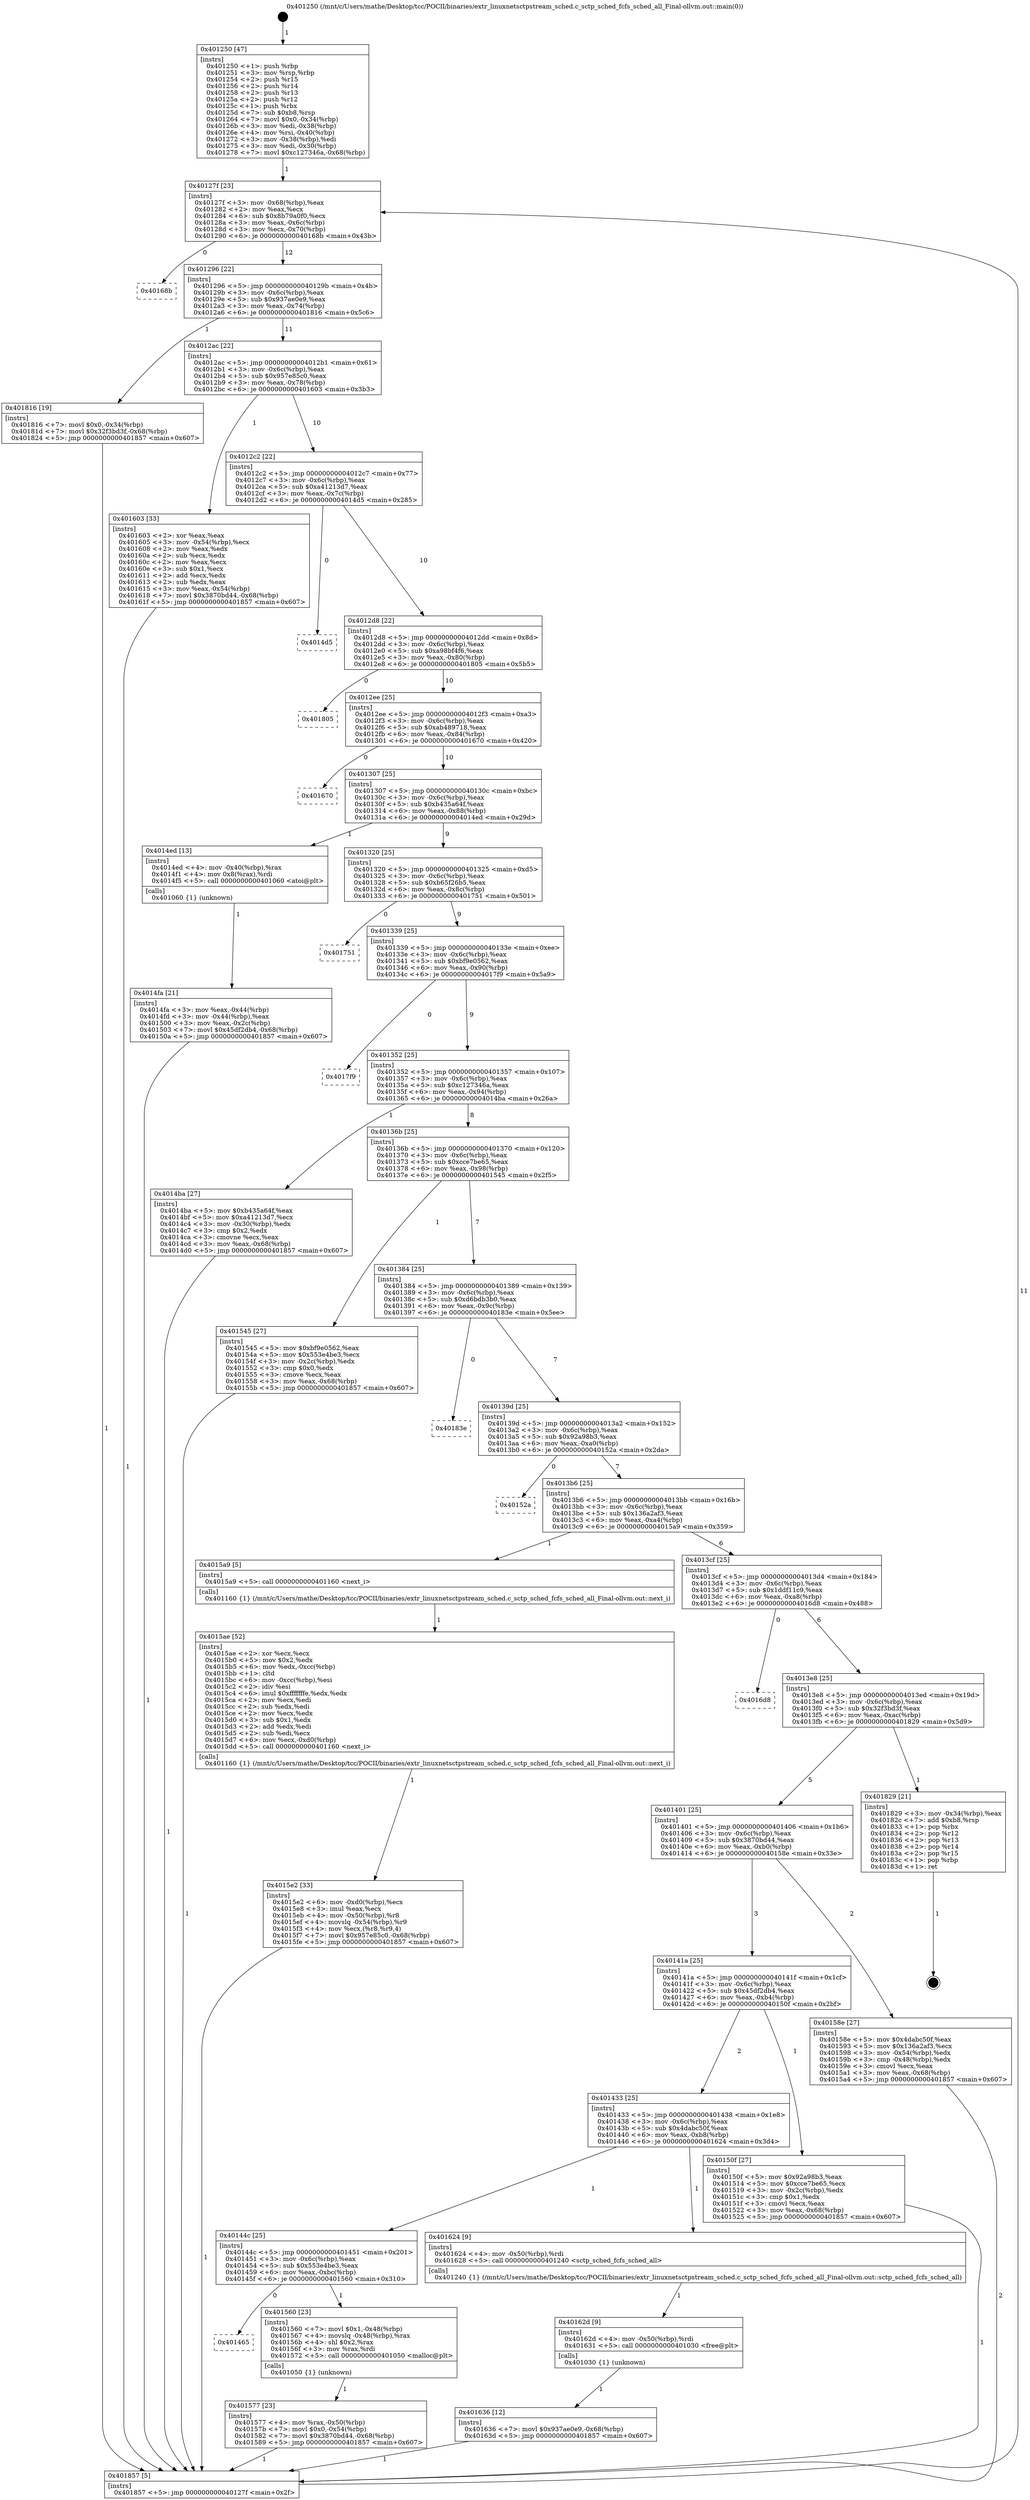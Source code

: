 digraph "0x401250" {
  label = "0x401250 (/mnt/c/Users/mathe/Desktop/tcc/POCII/binaries/extr_linuxnetsctpstream_sched.c_sctp_sched_fcfs_sched_all_Final-ollvm.out::main(0))"
  labelloc = "t"
  node[shape=record]

  Entry [label="",width=0.3,height=0.3,shape=circle,fillcolor=black,style=filled]
  "0x40127f" [label="{
     0x40127f [23]\l
     | [instrs]\l
     &nbsp;&nbsp;0x40127f \<+3\>: mov -0x68(%rbp),%eax\l
     &nbsp;&nbsp;0x401282 \<+2\>: mov %eax,%ecx\l
     &nbsp;&nbsp;0x401284 \<+6\>: sub $0x8b79a0f0,%ecx\l
     &nbsp;&nbsp;0x40128a \<+3\>: mov %eax,-0x6c(%rbp)\l
     &nbsp;&nbsp;0x40128d \<+3\>: mov %ecx,-0x70(%rbp)\l
     &nbsp;&nbsp;0x401290 \<+6\>: je 000000000040168b \<main+0x43b\>\l
  }"]
  "0x40168b" [label="{
     0x40168b\l
  }", style=dashed]
  "0x401296" [label="{
     0x401296 [22]\l
     | [instrs]\l
     &nbsp;&nbsp;0x401296 \<+5\>: jmp 000000000040129b \<main+0x4b\>\l
     &nbsp;&nbsp;0x40129b \<+3\>: mov -0x6c(%rbp),%eax\l
     &nbsp;&nbsp;0x40129e \<+5\>: sub $0x937ae0e9,%eax\l
     &nbsp;&nbsp;0x4012a3 \<+3\>: mov %eax,-0x74(%rbp)\l
     &nbsp;&nbsp;0x4012a6 \<+6\>: je 0000000000401816 \<main+0x5c6\>\l
  }"]
  Exit [label="",width=0.3,height=0.3,shape=circle,fillcolor=black,style=filled,peripheries=2]
  "0x401816" [label="{
     0x401816 [19]\l
     | [instrs]\l
     &nbsp;&nbsp;0x401816 \<+7\>: movl $0x0,-0x34(%rbp)\l
     &nbsp;&nbsp;0x40181d \<+7\>: movl $0x32f3bd3f,-0x68(%rbp)\l
     &nbsp;&nbsp;0x401824 \<+5\>: jmp 0000000000401857 \<main+0x607\>\l
  }"]
  "0x4012ac" [label="{
     0x4012ac [22]\l
     | [instrs]\l
     &nbsp;&nbsp;0x4012ac \<+5\>: jmp 00000000004012b1 \<main+0x61\>\l
     &nbsp;&nbsp;0x4012b1 \<+3\>: mov -0x6c(%rbp),%eax\l
     &nbsp;&nbsp;0x4012b4 \<+5\>: sub $0x957e85c0,%eax\l
     &nbsp;&nbsp;0x4012b9 \<+3\>: mov %eax,-0x78(%rbp)\l
     &nbsp;&nbsp;0x4012bc \<+6\>: je 0000000000401603 \<main+0x3b3\>\l
  }"]
  "0x401636" [label="{
     0x401636 [12]\l
     | [instrs]\l
     &nbsp;&nbsp;0x401636 \<+7\>: movl $0x937ae0e9,-0x68(%rbp)\l
     &nbsp;&nbsp;0x40163d \<+5\>: jmp 0000000000401857 \<main+0x607\>\l
  }"]
  "0x401603" [label="{
     0x401603 [33]\l
     | [instrs]\l
     &nbsp;&nbsp;0x401603 \<+2\>: xor %eax,%eax\l
     &nbsp;&nbsp;0x401605 \<+3\>: mov -0x54(%rbp),%ecx\l
     &nbsp;&nbsp;0x401608 \<+2\>: mov %eax,%edx\l
     &nbsp;&nbsp;0x40160a \<+2\>: sub %ecx,%edx\l
     &nbsp;&nbsp;0x40160c \<+2\>: mov %eax,%ecx\l
     &nbsp;&nbsp;0x40160e \<+3\>: sub $0x1,%ecx\l
     &nbsp;&nbsp;0x401611 \<+2\>: add %ecx,%edx\l
     &nbsp;&nbsp;0x401613 \<+2\>: sub %edx,%eax\l
     &nbsp;&nbsp;0x401615 \<+3\>: mov %eax,-0x54(%rbp)\l
     &nbsp;&nbsp;0x401618 \<+7\>: movl $0x3870bd44,-0x68(%rbp)\l
     &nbsp;&nbsp;0x40161f \<+5\>: jmp 0000000000401857 \<main+0x607\>\l
  }"]
  "0x4012c2" [label="{
     0x4012c2 [22]\l
     | [instrs]\l
     &nbsp;&nbsp;0x4012c2 \<+5\>: jmp 00000000004012c7 \<main+0x77\>\l
     &nbsp;&nbsp;0x4012c7 \<+3\>: mov -0x6c(%rbp),%eax\l
     &nbsp;&nbsp;0x4012ca \<+5\>: sub $0xa41213d7,%eax\l
     &nbsp;&nbsp;0x4012cf \<+3\>: mov %eax,-0x7c(%rbp)\l
     &nbsp;&nbsp;0x4012d2 \<+6\>: je 00000000004014d5 \<main+0x285\>\l
  }"]
  "0x40162d" [label="{
     0x40162d [9]\l
     | [instrs]\l
     &nbsp;&nbsp;0x40162d \<+4\>: mov -0x50(%rbp),%rdi\l
     &nbsp;&nbsp;0x401631 \<+5\>: call 0000000000401030 \<free@plt\>\l
     | [calls]\l
     &nbsp;&nbsp;0x401030 \{1\} (unknown)\l
  }"]
  "0x4014d5" [label="{
     0x4014d5\l
  }", style=dashed]
  "0x4012d8" [label="{
     0x4012d8 [22]\l
     | [instrs]\l
     &nbsp;&nbsp;0x4012d8 \<+5\>: jmp 00000000004012dd \<main+0x8d\>\l
     &nbsp;&nbsp;0x4012dd \<+3\>: mov -0x6c(%rbp),%eax\l
     &nbsp;&nbsp;0x4012e0 \<+5\>: sub $0xa98bf4f6,%eax\l
     &nbsp;&nbsp;0x4012e5 \<+3\>: mov %eax,-0x80(%rbp)\l
     &nbsp;&nbsp;0x4012e8 \<+6\>: je 0000000000401805 \<main+0x5b5\>\l
  }"]
  "0x4015e2" [label="{
     0x4015e2 [33]\l
     | [instrs]\l
     &nbsp;&nbsp;0x4015e2 \<+6\>: mov -0xd0(%rbp),%ecx\l
     &nbsp;&nbsp;0x4015e8 \<+3\>: imul %eax,%ecx\l
     &nbsp;&nbsp;0x4015eb \<+4\>: mov -0x50(%rbp),%r8\l
     &nbsp;&nbsp;0x4015ef \<+4\>: movslq -0x54(%rbp),%r9\l
     &nbsp;&nbsp;0x4015f3 \<+4\>: mov %ecx,(%r8,%r9,4)\l
     &nbsp;&nbsp;0x4015f7 \<+7\>: movl $0x957e85c0,-0x68(%rbp)\l
     &nbsp;&nbsp;0x4015fe \<+5\>: jmp 0000000000401857 \<main+0x607\>\l
  }"]
  "0x401805" [label="{
     0x401805\l
  }", style=dashed]
  "0x4012ee" [label="{
     0x4012ee [25]\l
     | [instrs]\l
     &nbsp;&nbsp;0x4012ee \<+5\>: jmp 00000000004012f3 \<main+0xa3\>\l
     &nbsp;&nbsp;0x4012f3 \<+3\>: mov -0x6c(%rbp),%eax\l
     &nbsp;&nbsp;0x4012f6 \<+5\>: sub $0xab489718,%eax\l
     &nbsp;&nbsp;0x4012fb \<+6\>: mov %eax,-0x84(%rbp)\l
     &nbsp;&nbsp;0x401301 \<+6\>: je 0000000000401670 \<main+0x420\>\l
  }"]
  "0x4015ae" [label="{
     0x4015ae [52]\l
     | [instrs]\l
     &nbsp;&nbsp;0x4015ae \<+2\>: xor %ecx,%ecx\l
     &nbsp;&nbsp;0x4015b0 \<+5\>: mov $0x2,%edx\l
     &nbsp;&nbsp;0x4015b5 \<+6\>: mov %edx,-0xcc(%rbp)\l
     &nbsp;&nbsp;0x4015bb \<+1\>: cltd\l
     &nbsp;&nbsp;0x4015bc \<+6\>: mov -0xcc(%rbp),%esi\l
     &nbsp;&nbsp;0x4015c2 \<+2\>: idiv %esi\l
     &nbsp;&nbsp;0x4015c4 \<+6\>: imul $0xfffffffe,%edx,%edx\l
     &nbsp;&nbsp;0x4015ca \<+2\>: mov %ecx,%edi\l
     &nbsp;&nbsp;0x4015cc \<+2\>: sub %edx,%edi\l
     &nbsp;&nbsp;0x4015ce \<+2\>: mov %ecx,%edx\l
     &nbsp;&nbsp;0x4015d0 \<+3\>: sub $0x1,%edx\l
     &nbsp;&nbsp;0x4015d3 \<+2\>: add %edx,%edi\l
     &nbsp;&nbsp;0x4015d5 \<+2\>: sub %edi,%ecx\l
     &nbsp;&nbsp;0x4015d7 \<+6\>: mov %ecx,-0xd0(%rbp)\l
     &nbsp;&nbsp;0x4015dd \<+5\>: call 0000000000401160 \<next_i\>\l
     | [calls]\l
     &nbsp;&nbsp;0x401160 \{1\} (/mnt/c/Users/mathe/Desktop/tcc/POCII/binaries/extr_linuxnetsctpstream_sched.c_sctp_sched_fcfs_sched_all_Final-ollvm.out::next_i)\l
  }"]
  "0x401670" [label="{
     0x401670\l
  }", style=dashed]
  "0x401307" [label="{
     0x401307 [25]\l
     | [instrs]\l
     &nbsp;&nbsp;0x401307 \<+5\>: jmp 000000000040130c \<main+0xbc\>\l
     &nbsp;&nbsp;0x40130c \<+3\>: mov -0x6c(%rbp),%eax\l
     &nbsp;&nbsp;0x40130f \<+5\>: sub $0xb435a64f,%eax\l
     &nbsp;&nbsp;0x401314 \<+6\>: mov %eax,-0x88(%rbp)\l
     &nbsp;&nbsp;0x40131a \<+6\>: je 00000000004014ed \<main+0x29d\>\l
  }"]
  "0x401577" [label="{
     0x401577 [23]\l
     | [instrs]\l
     &nbsp;&nbsp;0x401577 \<+4\>: mov %rax,-0x50(%rbp)\l
     &nbsp;&nbsp;0x40157b \<+7\>: movl $0x0,-0x54(%rbp)\l
     &nbsp;&nbsp;0x401582 \<+7\>: movl $0x3870bd44,-0x68(%rbp)\l
     &nbsp;&nbsp;0x401589 \<+5\>: jmp 0000000000401857 \<main+0x607\>\l
  }"]
  "0x4014ed" [label="{
     0x4014ed [13]\l
     | [instrs]\l
     &nbsp;&nbsp;0x4014ed \<+4\>: mov -0x40(%rbp),%rax\l
     &nbsp;&nbsp;0x4014f1 \<+4\>: mov 0x8(%rax),%rdi\l
     &nbsp;&nbsp;0x4014f5 \<+5\>: call 0000000000401060 \<atoi@plt\>\l
     | [calls]\l
     &nbsp;&nbsp;0x401060 \{1\} (unknown)\l
  }"]
  "0x401320" [label="{
     0x401320 [25]\l
     | [instrs]\l
     &nbsp;&nbsp;0x401320 \<+5\>: jmp 0000000000401325 \<main+0xd5\>\l
     &nbsp;&nbsp;0x401325 \<+3\>: mov -0x6c(%rbp),%eax\l
     &nbsp;&nbsp;0x401328 \<+5\>: sub $0xb65f26b5,%eax\l
     &nbsp;&nbsp;0x40132d \<+6\>: mov %eax,-0x8c(%rbp)\l
     &nbsp;&nbsp;0x401333 \<+6\>: je 0000000000401751 \<main+0x501\>\l
  }"]
  "0x401465" [label="{
     0x401465\l
  }", style=dashed]
  "0x401751" [label="{
     0x401751\l
  }", style=dashed]
  "0x401339" [label="{
     0x401339 [25]\l
     | [instrs]\l
     &nbsp;&nbsp;0x401339 \<+5\>: jmp 000000000040133e \<main+0xee\>\l
     &nbsp;&nbsp;0x40133e \<+3\>: mov -0x6c(%rbp),%eax\l
     &nbsp;&nbsp;0x401341 \<+5\>: sub $0xbf9e0562,%eax\l
     &nbsp;&nbsp;0x401346 \<+6\>: mov %eax,-0x90(%rbp)\l
     &nbsp;&nbsp;0x40134c \<+6\>: je 00000000004017f9 \<main+0x5a9\>\l
  }"]
  "0x401560" [label="{
     0x401560 [23]\l
     | [instrs]\l
     &nbsp;&nbsp;0x401560 \<+7\>: movl $0x1,-0x48(%rbp)\l
     &nbsp;&nbsp;0x401567 \<+4\>: movslq -0x48(%rbp),%rax\l
     &nbsp;&nbsp;0x40156b \<+4\>: shl $0x2,%rax\l
     &nbsp;&nbsp;0x40156f \<+3\>: mov %rax,%rdi\l
     &nbsp;&nbsp;0x401572 \<+5\>: call 0000000000401050 \<malloc@plt\>\l
     | [calls]\l
     &nbsp;&nbsp;0x401050 \{1\} (unknown)\l
  }"]
  "0x4017f9" [label="{
     0x4017f9\l
  }", style=dashed]
  "0x401352" [label="{
     0x401352 [25]\l
     | [instrs]\l
     &nbsp;&nbsp;0x401352 \<+5\>: jmp 0000000000401357 \<main+0x107\>\l
     &nbsp;&nbsp;0x401357 \<+3\>: mov -0x6c(%rbp),%eax\l
     &nbsp;&nbsp;0x40135a \<+5\>: sub $0xc127346a,%eax\l
     &nbsp;&nbsp;0x40135f \<+6\>: mov %eax,-0x94(%rbp)\l
     &nbsp;&nbsp;0x401365 \<+6\>: je 00000000004014ba \<main+0x26a\>\l
  }"]
  "0x40144c" [label="{
     0x40144c [25]\l
     | [instrs]\l
     &nbsp;&nbsp;0x40144c \<+5\>: jmp 0000000000401451 \<main+0x201\>\l
     &nbsp;&nbsp;0x401451 \<+3\>: mov -0x6c(%rbp),%eax\l
     &nbsp;&nbsp;0x401454 \<+5\>: sub $0x553e4be3,%eax\l
     &nbsp;&nbsp;0x401459 \<+6\>: mov %eax,-0xbc(%rbp)\l
     &nbsp;&nbsp;0x40145f \<+6\>: je 0000000000401560 \<main+0x310\>\l
  }"]
  "0x4014ba" [label="{
     0x4014ba [27]\l
     | [instrs]\l
     &nbsp;&nbsp;0x4014ba \<+5\>: mov $0xb435a64f,%eax\l
     &nbsp;&nbsp;0x4014bf \<+5\>: mov $0xa41213d7,%ecx\l
     &nbsp;&nbsp;0x4014c4 \<+3\>: mov -0x30(%rbp),%edx\l
     &nbsp;&nbsp;0x4014c7 \<+3\>: cmp $0x2,%edx\l
     &nbsp;&nbsp;0x4014ca \<+3\>: cmovne %ecx,%eax\l
     &nbsp;&nbsp;0x4014cd \<+3\>: mov %eax,-0x68(%rbp)\l
     &nbsp;&nbsp;0x4014d0 \<+5\>: jmp 0000000000401857 \<main+0x607\>\l
  }"]
  "0x40136b" [label="{
     0x40136b [25]\l
     | [instrs]\l
     &nbsp;&nbsp;0x40136b \<+5\>: jmp 0000000000401370 \<main+0x120\>\l
     &nbsp;&nbsp;0x401370 \<+3\>: mov -0x6c(%rbp),%eax\l
     &nbsp;&nbsp;0x401373 \<+5\>: sub $0xcce7be65,%eax\l
     &nbsp;&nbsp;0x401378 \<+6\>: mov %eax,-0x98(%rbp)\l
     &nbsp;&nbsp;0x40137e \<+6\>: je 0000000000401545 \<main+0x2f5\>\l
  }"]
  "0x401857" [label="{
     0x401857 [5]\l
     | [instrs]\l
     &nbsp;&nbsp;0x401857 \<+5\>: jmp 000000000040127f \<main+0x2f\>\l
  }"]
  "0x401250" [label="{
     0x401250 [47]\l
     | [instrs]\l
     &nbsp;&nbsp;0x401250 \<+1\>: push %rbp\l
     &nbsp;&nbsp;0x401251 \<+3\>: mov %rsp,%rbp\l
     &nbsp;&nbsp;0x401254 \<+2\>: push %r15\l
     &nbsp;&nbsp;0x401256 \<+2\>: push %r14\l
     &nbsp;&nbsp;0x401258 \<+2\>: push %r13\l
     &nbsp;&nbsp;0x40125a \<+2\>: push %r12\l
     &nbsp;&nbsp;0x40125c \<+1\>: push %rbx\l
     &nbsp;&nbsp;0x40125d \<+7\>: sub $0xb8,%rsp\l
     &nbsp;&nbsp;0x401264 \<+7\>: movl $0x0,-0x34(%rbp)\l
     &nbsp;&nbsp;0x40126b \<+3\>: mov %edi,-0x38(%rbp)\l
     &nbsp;&nbsp;0x40126e \<+4\>: mov %rsi,-0x40(%rbp)\l
     &nbsp;&nbsp;0x401272 \<+3\>: mov -0x38(%rbp),%edi\l
     &nbsp;&nbsp;0x401275 \<+3\>: mov %edi,-0x30(%rbp)\l
     &nbsp;&nbsp;0x401278 \<+7\>: movl $0xc127346a,-0x68(%rbp)\l
  }"]
  "0x4014fa" [label="{
     0x4014fa [21]\l
     | [instrs]\l
     &nbsp;&nbsp;0x4014fa \<+3\>: mov %eax,-0x44(%rbp)\l
     &nbsp;&nbsp;0x4014fd \<+3\>: mov -0x44(%rbp),%eax\l
     &nbsp;&nbsp;0x401500 \<+3\>: mov %eax,-0x2c(%rbp)\l
     &nbsp;&nbsp;0x401503 \<+7\>: movl $0x45df2db4,-0x68(%rbp)\l
     &nbsp;&nbsp;0x40150a \<+5\>: jmp 0000000000401857 \<main+0x607\>\l
  }"]
  "0x401624" [label="{
     0x401624 [9]\l
     | [instrs]\l
     &nbsp;&nbsp;0x401624 \<+4\>: mov -0x50(%rbp),%rdi\l
     &nbsp;&nbsp;0x401628 \<+5\>: call 0000000000401240 \<sctp_sched_fcfs_sched_all\>\l
     | [calls]\l
     &nbsp;&nbsp;0x401240 \{1\} (/mnt/c/Users/mathe/Desktop/tcc/POCII/binaries/extr_linuxnetsctpstream_sched.c_sctp_sched_fcfs_sched_all_Final-ollvm.out::sctp_sched_fcfs_sched_all)\l
  }"]
  "0x401545" [label="{
     0x401545 [27]\l
     | [instrs]\l
     &nbsp;&nbsp;0x401545 \<+5\>: mov $0xbf9e0562,%eax\l
     &nbsp;&nbsp;0x40154a \<+5\>: mov $0x553e4be3,%ecx\l
     &nbsp;&nbsp;0x40154f \<+3\>: mov -0x2c(%rbp),%edx\l
     &nbsp;&nbsp;0x401552 \<+3\>: cmp $0x0,%edx\l
     &nbsp;&nbsp;0x401555 \<+3\>: cmove %ecx,%eax\l
     &nbsp;&nbsp;0x401558 \<+3\>: mov %eax,-0x68(%rbp)\l
     &nbsp;&nbsp;0x40155b \<+5\>: jmp 0000000000401857 \<main+0x607\>\l
  }"]
  "0x401384" [label="{
     0x401384 [25]\l
     | [instrs]\l
     &nbsp;&nbsp;0x401384 \<+5\>: jmp 0000000000401389 \<main+0x139\>\l
     &nbsp;&nbsp;0x401389 \<+3\>: mov -0x6c(%rbp),%eax\l
     &nbsp;&nbsp;0x40138c \<+5\>: sub $0xd6bdb3b0,%eax\l
     &nbsp;&nbsp;0x401391 \<+6\>: mov %eax,-0x9c(%rbp)\l
     &nbsp;&nbsp;0x401397 \<+6\>: je 000000000040183e \<main+0x5ee\>\l
  }"]
  "0x401433" [label="{
     0x401433 [25]\l
     | [instrs]\l
     &nbsp;&nbsp;0x401433 \<+5\>: jmp 0000000000401438 \<main+0x1e8\>\l
     &nbsp;&nbsp;0x401438 \<+3\>: mov -0x6c(%rbp),%eax\l
     &nbsp;&nbsp;0x40143b \<+5\>: sub $0x4dabc50f,%eax\l
     &nbsp;&nbsp;0x401440 \<+6\>: mov %eax,-0xb8(%rbp)\l
     &nbsp;&nbsp;0x401446 \<+6\>: je 0000000000401624 \<main+0x3d4\>\l
  }"]
  "0x40183e" [label="{
     0x40183e\l
  }", style=dashed]
  "0x40139d" [label="{
     0x40139d [25]\l
     | [instrs]\l
     &nbsp;&nbsp;0x40139d \<+5\>: jmp 00000000004013a2 \<main+0x152\>\l
     &nbsp;&nbsp;0x4013a2 \<+3\>: mov -0x6c(%rbp),%eax\l
     &nbsp;&nbsp;0x4013a5 \<+5\>: sub $0x92a98b3,%eax\l
     &nbsp;&nbsp;0x4013aa \<+6\>: mov %eax,-0xa0(%rbp)\l
     &nbsp;&nbsp;0x4013b0 \<+6\>: je 000000000040152a \<main+0x2da\>\l
  }"]
  "0x40150f" [label="{
     0x40150f [27]\l
     | [instrs]\l
     &nbsp;&nbsp;0x40150f \<+5\>: mov $0x92a98b3,%eax\l
     &nbsp;&nbsp;0x401514 \<+5\>: mov $0xcce7be65,%ecx\l
     &nbsp;&nbsp;0x401519 \<+3\>: mov -0x2c(%rbp),%edx\l
     &nbsp;&nbsp;0x40151c \<+3\>: cmp $0x1,%edx\l
     &nbsp;&nbsp;0x40151f \<+3\>: cmovl %ecx,%eax\l
     &nbsp;&nbsp;0x401522 \<+3\>: mov %eax,-0x68(%rbp)\l
     &nbsp;&nbsp;0x401525 \<+5\>: jmp 0000000000401857 \<main+0x607\>\l
  }"]
  "0x40152a" [label="{
     0x40152a\l
  }", style=dashed]
  "0x4013b6" [label="{
     0x4013b6 [25]\l
     | [instrs]\l
     &nbsp;&nbsp;0x4013b6 \<+5\>: jmp 00000000004013bb \<main+0x16b\>\l
     &nbsp;&nbsp;0x4013bb \<+3\>: mov -0x6c(%rbp),%eax\l
     &nbsp;&nbsp;0x4013be \<+5\>: sub $0x136a2af3,%eax\l
     &nbsp;&nbsp;0x4013c3 \<+6\>: mov %eax,-0xa4(%rbp)\l
     &nbsp;&nbsp;0x4013c9 \<+6\>: je 00000000004015a9 \<main+0x359\>\l
  }"]
  "0x40141a" [label="{
     0x40141a [25]\l
     | [instrs]\l
     &nbsp;&nbsp;0x40141a \<+5\>: jmp 000000000040141f \<main+0x1cf\>\l
     &nbsp;&nbsp;0x40141f \<+3\>: mov -0x6c(%rbp),%eax\l
     &nbsp;&nbsp;0x401422 \<+5\>: sub $0x45df2db4,%eax\l
     &nbsp;&nbsp;0x401427 \<+6\>: mov %eax,-0xb4(%rbp)\l
     &nbsp;&nbsp;0x40142d \<+6\>: je 000000000040150f \<main+0x2bf\>\l
  }"]
  "0x4015a9" [label="{
     0x4015a9 [5]\l
     | [instrs]\l
     &nbsp;&nbsp;0x4015a9 \<+5\>: call 0000000000401160 \<next_i\>\l
     | [calls]\l
     &nbsp;&nbsp;0x401160 \{1\} (/mnt/c/Users/mathe/Desktop/tcc/POCII/binaries/extr_linuxnetsctpstream_sched.c_sctp_sched_fcfs_sched_all_Final-ollvm.out::next_i)\l
  }"]
  "0x4013cf" [label="{
     0x4013cf [25]\l
     | [instrs]\l
     &nbsp;&nbsp;0x4013cf \<+5\>: jmp 00000000004013d4 \<main+0x184\>\l
     &nbsp;&nbsp;0x4013d4 \<+3\>: mov -0x6c(%rbp),%eax\l
     &nbsp;&nbsp;0x4013d7 \<+5\>: sub $0x1ddf11c9,%eax\l
     &nbsp;&nbsp;0x4013dc \<+6\>: mov %eax,-0xa8(%rbp)\l
     &nbsp;&nbsp;0x4013e2 \<+6\>: je 00000000004016d8 \<main+0x488\>\l
  }"]
  "0x40158e" [label="{
     0x40158e [27]\l
     | [instrs]\l
     &nbsp;&nbsp;0x40158e \<+5\>: mov $0x4dabc50f,%eax\l
     &nbsp;&nbsp;0x401593 \<+5\>: mov $0x136a2af3,%ecx\l
     &nbsp;&nbsp;0x401598 \<+3\>: mov -0x54(%rbp),%edx\l
     &nbsp;&nbsp;0x40159b \<+3\>: cmp -0x48(%rbp),%edx\l
     &nbsp;&nbsp;0x40159e \<+3\>: cmovl %ecx,%eax\l
     &nbsp;&nbsp;0x4015a1 \<+3\>: mov %eax,-0x68(%rbp)\l
     &nbsp;&nbsp;0x4015a4 \<+5\>: jmp 0000000000401857 \<main+0x607\>\l
  }"]
  "0x4016d8" [label="{
     0x4016d8\l
  }", style=dashed]
  "0x4013e8" [label="{
     0x4013e8 [25]\l
     | [instrs]\l
     &nbsp;&nbsp;0x4013e8 \<+5\>: jmp 00000000004013ed \<main+0x19d\>\l
     &nbsp;&nbsp;0x4013ed \<+3\>: mov -0x6c(%rbp),%eax\l
     &nbsp;&nbsp;0x4013f0 \<+5\>: sub $0x32f3bd3f,%eax\l
     &nbsp;&nbsp;0x4013f5 \<+6\>: mov %eax,-0xac(%rbp)\l
     &nbsp;&nbsp;0x4013fb \<+6\>: je 0000000000401829 \<main+0x5d9\>\l
  }"]
  "0x401401" [label="{
     0x401401 [25]\l
     | [instrs]\l
     &nbsp;&nbsp;0x401401 \<+5\>: jmp 0000000000401406 \<main+0x1b6\>\l
     &nbsp;&nbsp;0x401406 \<+3\>: mov -0x6c(%rbp),%eax\l
     &nbsp;&nbsp;0x401409 \<+5\>: sub $0x3870bd44,%eax\l
     &nbsp;&nbsp;0x40140e \<+6\>: mov %eax,-0xb0(%rbp)\l
     &nbsp;&nbsp;0x401414 \<+6\>: je 000000000040158e \<main+0x33e\>\l
  }"]
  "0x401829" [label="{
     0x401829 [21]\l
     | [instrs]\l
     &nbsp;&nbsp;0x401829 \<+3\>: mov -0x34(%rbp),%eax\l
     &nbsp;&nbsp;0x40182c \<+7\>: add $0xb8,%rsp\l
     &nbsp;&nbsp;0x401833 \<+1\>: pop %rbx\l
     &nbsp;&nbsp;0x401834 \<+2\>: pop %r12\l
     &nbsp;&nbsp;0x401836 \<+2\>: pop %r13\l
     &nbsp;&nbsp;0x401838 \<+2\>: pop %r14\l
     &nbsp;&nbsp;0x40183a \<+2\>: pop %r15\l
     &nbsp;&nbsp;0x40183c \<+1\>: pop %rbp\l
     &nbsp;&nbsp;0x40183d \<+1\>: ret\l
  }"]
  Entry -> "0x401250" [label=" 1"]
  "0x40127f" -> "0x40168b" [label=" 0"]
  "0x40127f" -> "0x401296" [label=" 12"]
  "0x401829" -> Exit [label=" 1"]
  "0x401296" -> "0x401816" [label=" 1"]
  "0x401296" -> "0x4012ac" [label=" 11"]
  "0x401816" -> "0x401857" [label=" 1"]
  "0x4012ac" -> "0x401603" [label=" 1"]
  "0x4012ac" -> "0x4012c2" [label=" 10"]
  "0x401636" -> "0x401857" [label=" 1"]
  "0x4012c2" -> "0x4014d5" [label=" 0"]
  "0x4012c2" -> "0x4012d8" [label=" 10"]
  "0x40162d" -> "0x401636" [label=" 1"]
  "0x4012d8" -> "0x401805" [label=" 0"]
  "0x4012d8" -> "0x4012ee" [label=" 10"]
  "0x401624" -> "0x40162d" [label=" 1"]
  "0x4012ee" -> "0x401670" [label=" 0"]
  "0x4012ee" -> "0x401307" [label=" 10"]
  "0x401603" -> "0x401857" [label=" 1"]
  "0x401307" -> "0x4014ed" [label=" 1"]
  "0x401307" -> "0x401320" [label=" 9"]
  "0x4015e2" -> "0x401857" [label=" 1"]
  "0x401320" -> "0x401751" [label=" 0"]
  "0x401320" -> "0x401339" [label=" 9"]
  "0x4015ae" -> "0x4015e2" [label=" 1"]
  "0x401339" -> "0x4017f9" [label=" 0"]
  "0x401339" -> "0x401352" [label=" 9"]
  "0x4015a9" -> "0x4015ae" [label=" 1"]
  "0x401352" -> "0x4014ba" [label=" 1"]
  "0x401352" -> "0x40136b" [label=" 8"]
  "0x4014ba" -> "0x401857" [label=" 1"]
  "0x401250" -> "0x40127f" [label=" 1"]
  "0x401857" -> "0x40127f" [label=" 11"]
  "0x4014ed" -> "0x4014fa" [label=" 1"]
  "0x4014fa" -> "0x401857" [label=" 1"]
  "0x401577" -> "0x401857" [label=" 1"]
  "0x40136b" -> "0x401545" [label=" 1"]
  "0x40136b" -> "0x401384" [label=" 7"]
  "0x401560" -> "0x401577" [label=" 1"]
  "0x401384" -> "0x40183e" [label=" 0"]
  "0x401384" -> "0x40139d" [label=" 7"]
  "0x40144c" -> "0x401560" [label=" 1"]
  "0x40139d" -> "0x40152a" [label=" 0"]
  "0x40139d" -> "0x4013b6" [label=" 7"]
  "0x40158e" -> "0x401857" [label=" 2"]
  "0x4013b6" -> "0x4015a9" [label=" 1"]
  "0x4013b6" -> "0x4013cf" [label=" 6"]
  "0x401433" -> "0x401624" [label=" 1"]
  "0x4013cf" -> "0x4016d8" [label=" 0"]
  "0x4013cf" -> "0x4013e8" [label=" 6"]
  "0x40144c" -> "0x401465" [label=" 0"]
  "0x4013e8" -> "0x401829" [label=" 1"]
  "0x4013e8" -> "0x401401" [label=" 5"]
  "0x401545" -> "0x401857" [label=" 1"]
  "0x401401" -> "0x40158e" [label=" 2"]
  "0x401401" -> "0x40141a" [label=" 3"]
  "0x401433" -> "0x40144c" [label=" 1"]
  "0x40141a" -> "0x40150f" [label=" 1"]
  "0x40141a" -> "0x401433" [label=" 2"]
  "0x40150f" -> "0x401857" [label=" 1"]
}
